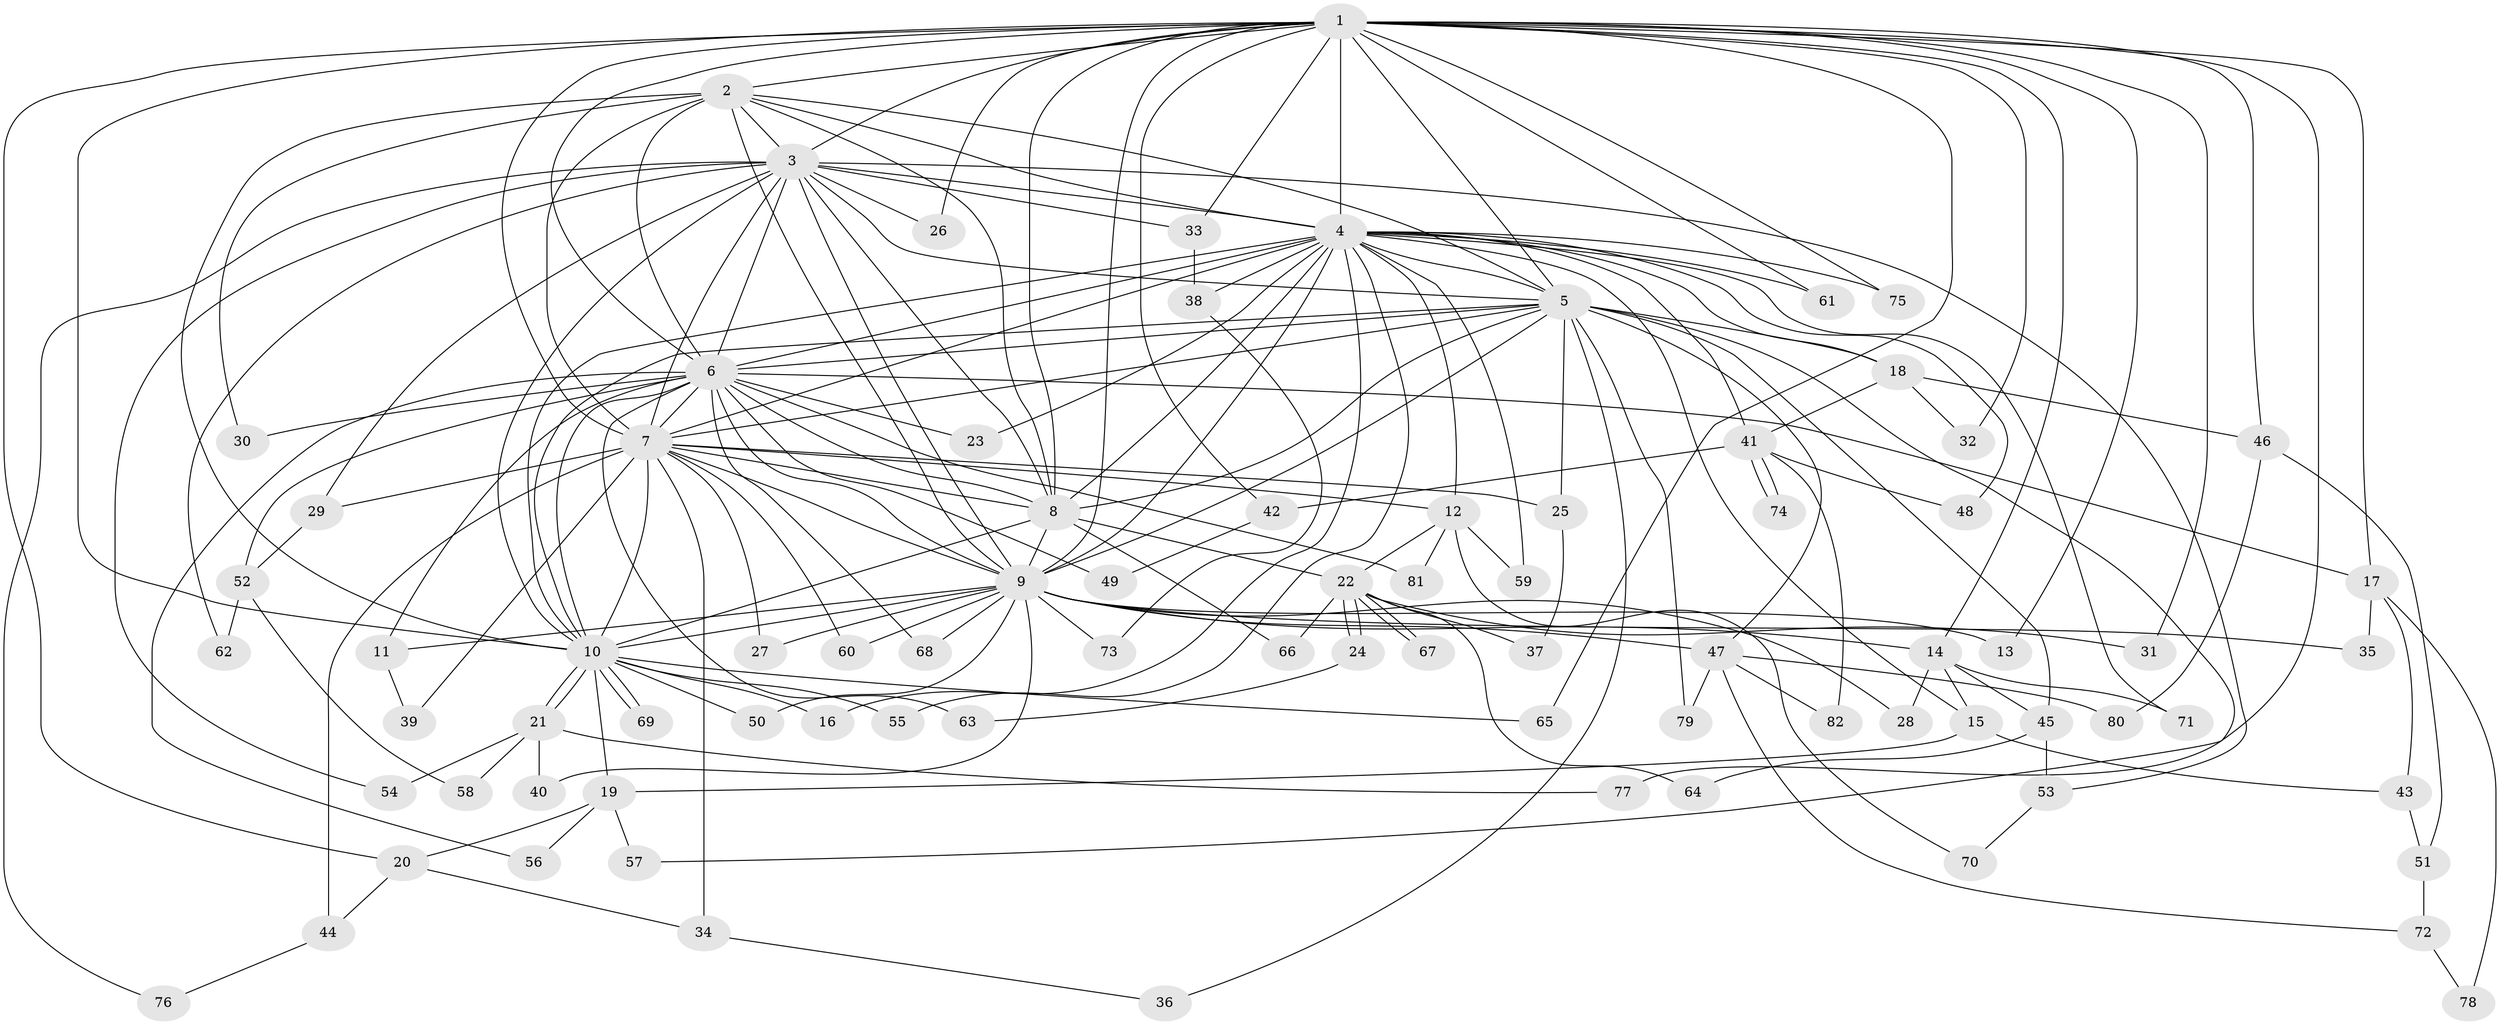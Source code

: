 // Generated by graph-tools (version 1.1) at 2025/25/03/09/25 03:25:46]
// undirected, 82 vertices, 189 edges
graph export_dot {
graph [start="1"]
  node [color=gray90,style=filled];
  1;
  2;
  3;
  4;
  5;
  6;
  7;
  8;
  9;
  10;
  11;
  12;
  13;
  14;
  15;
  16;
  17;
  18;
  19;
  20;
  21;
  22;
  23;
  24;
  25;
  26;
  27;
  28;
  29;
  30;
  31;
  32;
  33;
  34;
  35;
  36;
  37;
  38;
  39;
  40;
  41;
  42;
  43;
  44;
  45;
  46;
  47;
  48;
  49;
  50;
  51;
  52;
  53;
  54;
  55;
  56;
  57;
  58;
  59;
  60;
  61;
  62;
  63;
  64;
  65;
  66;
  67;
  68;
  69;
  70;
  71;
  72;
  73;
  74;
  75;
  76;
  77;
  78;
  79;
  80;
  81;
  82;
  1 -- 2;
  1 -- 3;
  1 -- 4;
  1 -- 5;
  1 -- 6;
  1 -- 7;
  1 -- 8;
  1 -- 9;
  1 -- 10;
  1 -- 13;
  1 -- 14;
  1 -- 17;
  1 -- 20;
  1 -- 26;
  1 -- 31;
  1 -- 32;
  1 -- 33;
  1 -- 42;
  1 -- 46;
  1 -- 61;
  1 -- 65;
  1 -- 75;
  1 -- 77;
  2 -- 3;
  2 -- 4;
  2 -- 5;
  2 -- 6;
  2 -- 7;
  2 -- 8;
  2 -- 9;
  2 -- 10;
  2 -- 30;
  3 -- 4;
  3 -- 5;
  3 -- 6;
  3 -- 7;
  3 -- 8;
  3 -- 9;
  3 -- 10;
  3 -- 26;
  3 -- 29;
  3 -- 33;
  3 -- 53;
  3 -- 54;
  3 -- 62;
  3 -- 76;
  4 -- 5;
  4 -- 6;
  4 -- 7;
  4 -- 8;
  4 -- 9;
  4 -- 10;
  4 -- 12;
  4 -- 15;
  4 -- 16;
  4 -- 18;
  4 -- 23;
  4 -- 38;
  4 -- 41;
  4 -- 48;
  4 -- 55;
  4 -- 59;
  4 -- 61;
  4 -- 71;
  4 -- 75;
  5 -- 6;
  5 -- 7;
  5 -- 8;
  5 -- 9;
  5 -- 10;
  5 -- 18;
  5 -- 25;
  5 -- 36;
  5 -- 45;
  5 -- 47;
  5 -- 57;
  5 -- 79;
  6 -- 7;
  6 -- 8;
  6 -- 9;
  6 -- 10;
  6 -- 11;
  6 -- 17;
  6 -- 23;
  6 -- 30;
  6 -- 49;
  6 -- 52;
  6 -- 56;
  6 -- 63;
  6 -- 68;
  6 -- 81;
  7 -- 8;
  7 -- 9;
  7 -- 10;
  7 -- 12;
  7 -- 25;
  7 -- 27;
  7 -- 29;
  7 -- 34;
  7 -- 39;
  7 -- 44;
  7 -- 60;
  8 -- 9;
  8 -- 10;
  8 -- 22;
  8 -- 66;
  9 -- 10;
  9 -- 11;
  9 -- 13;
  9 -- 14;
  9 -- 27;
  9 -- 28;
  9 -- 35;
  9 -- 40;
  9 -- 47;
  9 -- 50;
  9 -- 60;
  9 -- 68;
  9 -- 73;
  10 -- 16;
  10 -- 19;
  10 -- 21;
  10 -- 21;
  10 -- 50;
  10 -- 55;
  10 -- 65;
  10 -- 69;
  10 -- 69;
  11 -- 39;
  12 -- 22;
  12 -- 59;
  12 -- 70;
  12 -- 81;
  14 -- 15;
  14 -- 28;
  14 -- 45;
  14 -- 71;
  15 -- 19;
  15 -- 43;
  17 -- 35;
  17 -- 43;
  17 -- 78;
  18 -- 32;
  18 -- 41;
  18 -- 46;
  19 -- 20;
  19 -- 56;
  19 -- 57;
  20 -- 34;
  20 -- 44;
  21 -- 40;
  21 -- 54;
  21 -- 58;
  21 -- 77;
  22 -- 24;
  22 -- 24;
  22 -- 31;
  22 -- 37;
  22 -- 64;
  22 -- 66;
  22 -- 67;
  22 -- 67;
  24 -- 63;
  25 -- 37;
  29 -- 52;
  33 -- 38;
  34 -- 36;
  38 -- 73;
  41 -- 42;
  41 -- 48;
  41 -- 74;
  41 -- 74;
  41 -- 82;
  42 -- 49;
  43 -- 51;
  44 -- 76;
  45 -- 53;
  45 -- 64;
  46 -- 51;
  46 -- 80;
  47 -- 72;
  47 -- 79;
  47 -- 80;
  47 -- 82;
  51 -- 72;
  52 -- 58;
  52 -- 62;
  53 -- 70;
  72 -- 78;
}
